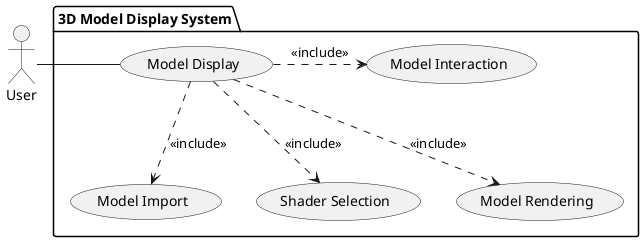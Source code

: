 @startuml usecase
actor "User" as u
package "3D Model Display System" {
    usecase "Model Display" as uc1
    usecase "Model Import" as uc2
    usecase "Model Interaction" as uc3
    usecase "Shader Selection" as uc4
    usecase "Model Rendering" as uc5
}
u - uc1

uc1 ..> uc2 : <<include>>
uc1 .> uc3 : <<include>>
uc1 ..> uc4 : <<include>>
uc1 ..> uc5 : <<include>>

@enduml